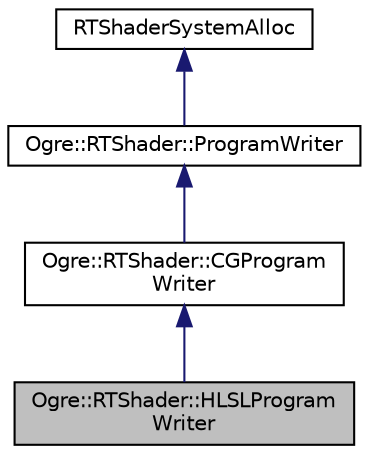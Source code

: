 digraph "Ogre::RTShader::HLSLProgramWriter"
{
  bgcolor="transparent";
  edge [fontname="Helvetica",fontsize="10",labelfontname="Helvetica",labelfontsize="10"];
  node [fontname="Helvetica",fontsize="10",shape=record];
  Node0 [label="Ogre::RTShader::HLSLProgram\lWriter",height=0.2,width=0.4,color="black", fillcolor="grey75", style="filled", fontcolor="black"];
  Node1 -> Node0 [dir="back",color="midnightblue",fontsize="10",style="solid",fontname="Helvetica"];
  Node1 [label="Ogre::RTShader::CGProgram\lWriter",height=0.2,width=0.4,color="black",URL="$class_ogre_1_1_r_t_shader_1_1_c_g_program_writer.html",tooltip="CG target language writer implementation. "];
  Node2 -> Node1 [dir="back",color="midnightblue",fontsize="10",style="solid",fontname="Helvetica"];
  Node2 [label="Ogre::RTShader::ProgramWriter",height=0.2,width=0.4,color="black",URL="$class_ogre_1_1_r_t_shader_1_1_program_writer.html",tooltip="Base class interface for shader program writers. "];
  Node3 -> Node2 [dir="back",color="midnightblue",fontsize="10",style="solid",fontname="Helvetica"];
  Node3 [label="RTShaderSystemAlloc",height=0.2,width=0.4,color="black",URL="$class_ogre_1_1_allocated_object.html"];
}
